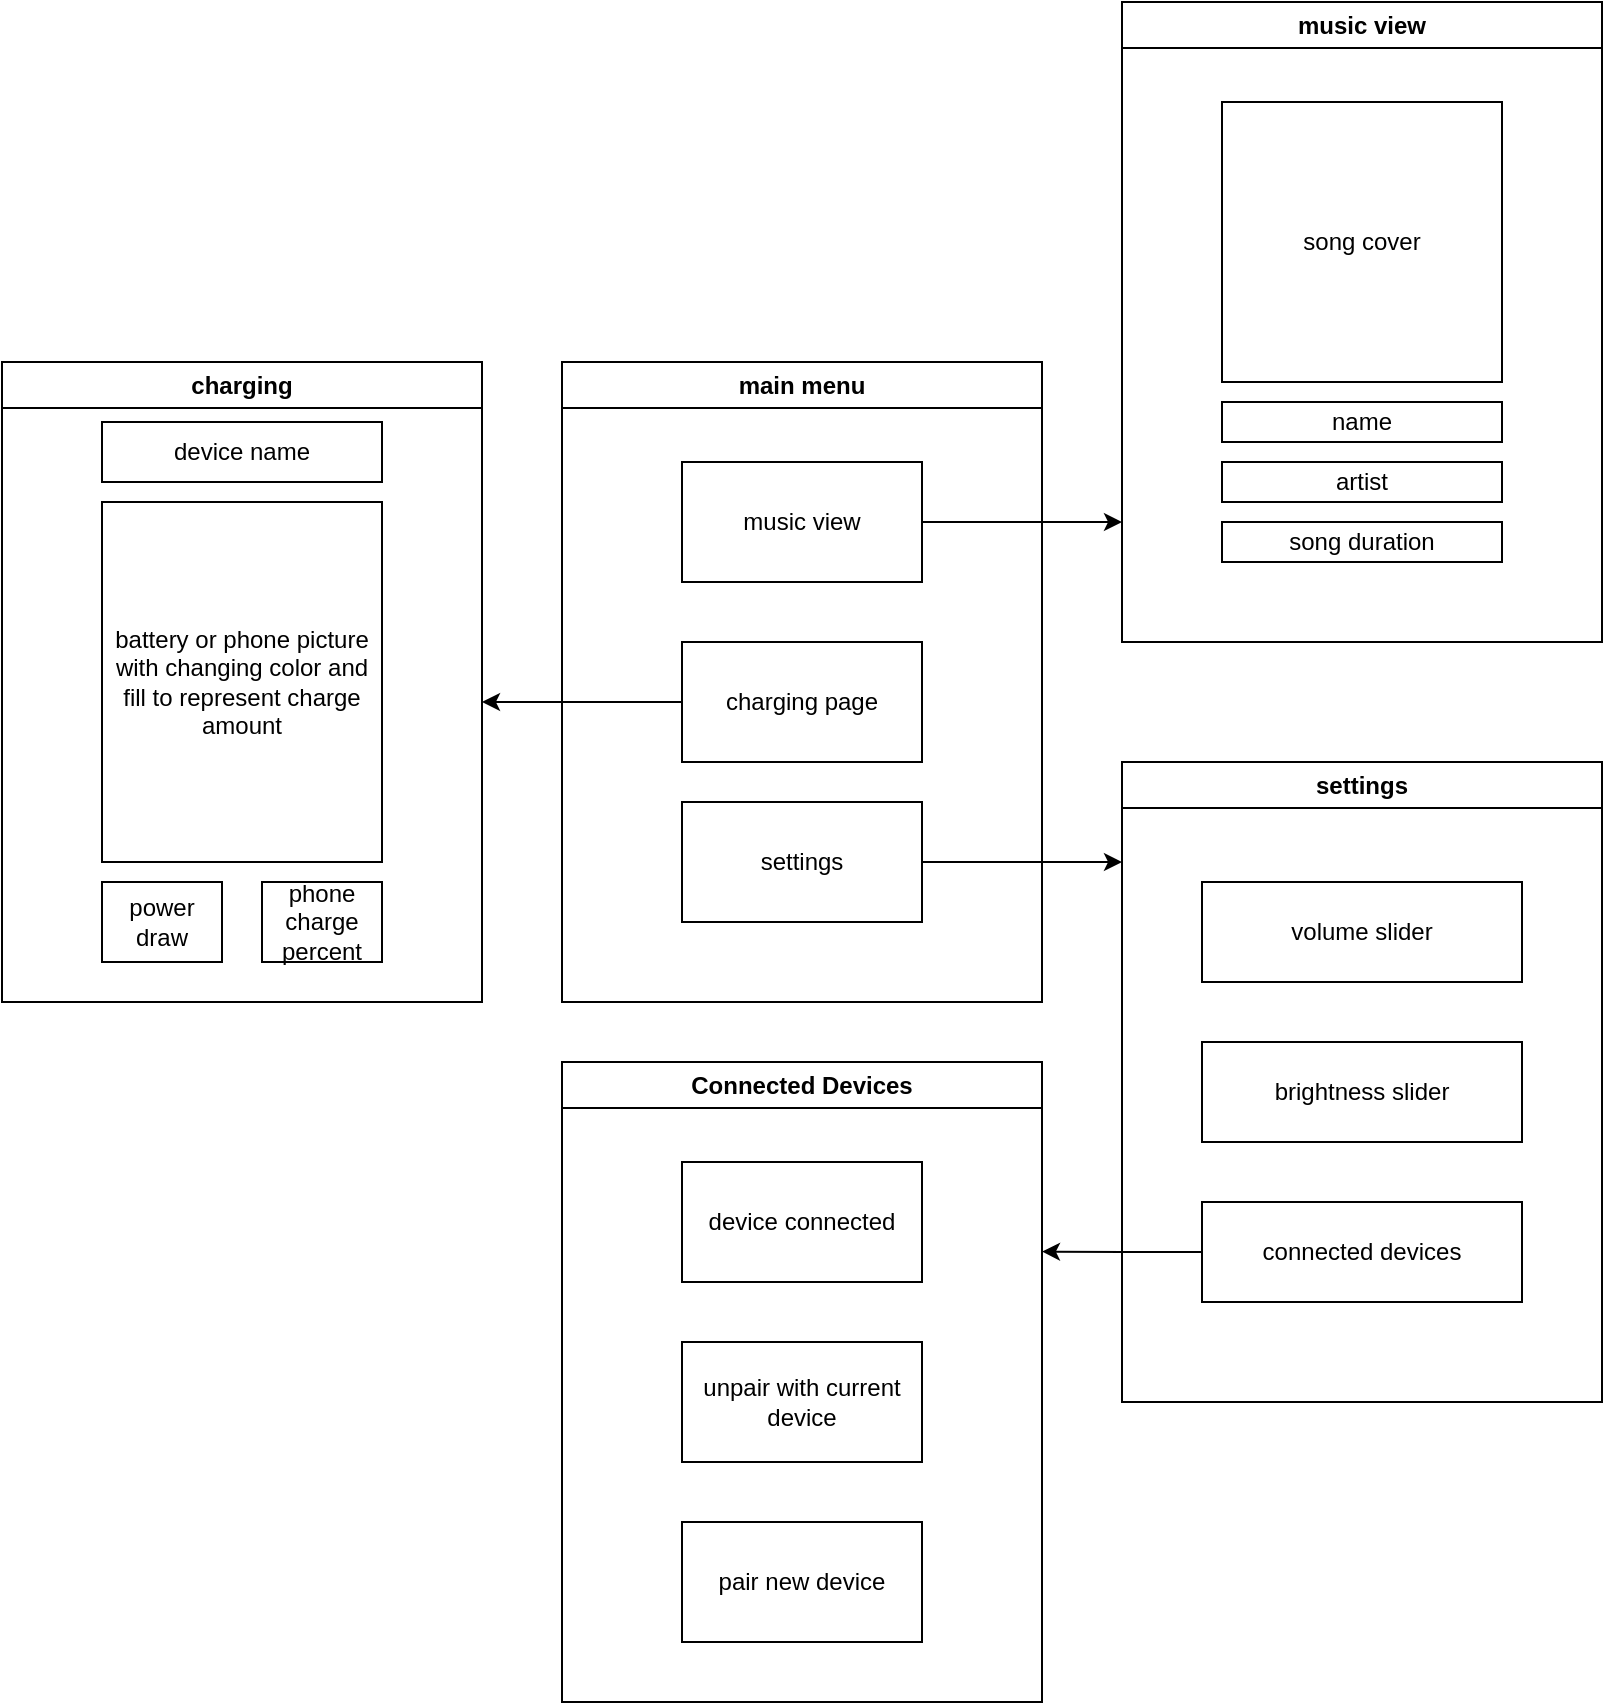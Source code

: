 <mxfile version="24.5.1" type="device">
  <diagram name="Page-1" id="malTbP1XmfNXcqbEqKZ_">
    <mxGraphModel dx="1434" dy="854" grid="1" gridSize="10" guides="1" tooltips="1" connect="1" arrows="1" fold="1" page="1" pageScale="1" pageWidth="850" pageHeight="1100" math="0" shadow="0">
      <root>
        <mxCell id="0" />
        <mxCell id="1" parent="0" />
        <mxCell id="eGnmNRqiCJ5lO6bHO5O7-7" value="" style="edgeStyle=orthogonalEdgeStyle;rounded=0;orthogonalLoop=1;jettySize=auto;html=1;" parent="1" edge="1">
          <mxGeometry relative="1" as="geometry">
            <mxPoint x="430.0" y="290" as="targetPoint" />
          </mxGeometry>
        </mxCell>
        <mxCell id="eGnmNRqiCJ5lO6bHO5O7-26" value="main menu" style="swimlane;whiteSpace=wrap;html=1;" parent="1" vertex="1">
          <mxGeometry x="310" y="420" width="240" height="320" as="geometry" />
        </mxCell>
        <mxCell id="eGnmNRqiCJ5lO6bHO5O7-52" style="edgeStyle=orthogonalEdgeStyle;rounded=0;orthogonalLoop=1;jettySize=auto;html=1;" parent="eGnmNRqiCJ5lO6bHO5O7-26" source="eGnmNRqiCJ5lO6bHO5O7-27" edge="1">
          <mxGeometry relative="1" as="geometry">
            <mxPoint x="280.0" y="80" as="targetPoint" />
          </mxGeometry>
        </mxCell>
        <mxCell id="eGnmNRqiCJ5lO6bHO5O7-27" value="music view" style="whiteSpace=wrap;html=1;" parent="eGnmNRqiCJ5lO6bHO5O7-26" vertex="1">
          <mxGeometry x="60" y="50" width="120" height="60" as="geometry" />
        </mxCell>
        <mxCell id="eGnmNRqiCJ5lO6bHO5O7-50" style="edgeStyle=orthogonalEdgeStyle;rounded=0;orthogonalLoop=1;jettySize=auto;html=1;exitX=0;exitY=0.5;exitDx=0;exitDy=0;" parent="eGnmNRqiCJ5lO6bHO5O7-26" source="eGnmNRqiCJ5lO6bHO5O7-30" edge="1">
          <mxGeometry relative="1" as="geometry">
            <mxPoint x="-40" y="170" as="targetPoint" />
          </mxGeometry>
        </mxCell>
        <mxCell id="eGnmNRqiCJ5lO6bHO5O7-30" value="charging page" style="whiteSpace=wrap;html=1;" parent="eGnmNRqiCJ5lO6bHO5O7-26" vertex="1">
          <mxGeometry x="60" y="140" width="120" height="60" as="geometry" />
        </mxCell>
        <mxCell id="eGnmNRqiCJ5lO6bHO5O7-51" style="edgeStyle=orthogonalEdgeStyle;rounded=0;orthogonalLoop=1;jettySize=auto;html=1;" parent="eGnmNRqiCJ5lO6bHO5O7-26" source="eGnmNRqiCJ5lO6bHO5O7-29" edge="1">
          <mxGeometry relative="1" as="geometry">
            <mxPoint x="280.0" y="250" as="targetPoint" />
          </mxGeometry>
        </mxCell>
        <mxCell id="eGnmNRqiCJ5lO6bHO5O7-29" value="settings" style="whiteSpace=wrap;html=1;" parent="eGnmNRqiCJ5lO6bHO5O7-26" vertex="1">
          <mxGeometry x="60" y="220" width="120" height="60" as="geometry" />
        </mxCell>
        <mxCell id="eGnmNRqiCJ5lO6bHO5O7-32" value="settings" style="swimlane;whiteSpace=wrap;html=1;" parent="1" vertex="1">
          <mxGeometry x="590" y="620" width="240" height="320" as="geometry" />
        </mxCell>
        <mxCell id="eGnmNRqiCJ5lO6bHO5O7-44" value="volume slider" style="whiteSpace=wrap;html=1;" parent="eGnmNRqiCJ5lO6bHO5O7-32" vertex="1">
          <mxGeometry x="40" y="60" width="160" height="50" as="geometry" />
        </mxCell>
        <mxCell id="eGnmNRqiCJ5lO6bHO5O7-45" value="brightness slider" style="whiteSpace=wrap;html=1;" parent="eGnmNRqiCJ5lO6bHO5O7-32" vertex="1">
          <mxGeometry x="40" y="140" width="160" height="50" as="geometry" />
        </mxCell>
        <mxCell id="eGnmNRqiCJ5lO6bHO5O7-57" style="edgeStyle=orthogonalEdgeStyle;rounded=0;orthogonalLoop=1;jettySize=auto;html=1;exitX=0;exitY=0.5;exitDx=0;exitDy=0;" parent="eGnmNRqiCJ5lO6bHO5O7-32" source="eGnmNRqiCJ5lO6bHO5O7-47" edge="1">
          <mxGeometry relative="1" as="geometry">
            <mxPoint x="-40.0" y="244.793" as="targetPoint" />
          </mxGeometry>
        </mxCell>
        <mxCell id="eGnmNRqiCJ5lO6bHO5O7-47" value="connected devices" style="whiteSpace=wrap;html=1;" parent="eGnmNRqiCJ5lO6bHO5O7-32" vertex="1">
          <mxGeometry x="40" y="220" width="160" height="50" as="geometry" />
        </mxCell>
        <mxCell id="eGnmNRqiCJ5lO6bHO5O7-33" value="charging" style="swimlane;whiteSpace=wrap;html=1;" parent="1" vertex="1">
          <mxGeometry x="30" y="420" width="240" height="320" as="geometry" />
        </mxCell>
        <mxCell id="eGnmNRqiCJ5lO6bHO5O7-36" value="battery or phone picture with changing color and fill to represent charge amount" style="whiteSpace=wrap;html=1;" parent="eGnmNRqiCJ5lO6bHO5O7-33" vertex="1">
          <mxGeometry x="50" y="70" width="140" height="180" as="geometry" />
        </mxCell>
        <mxCell id="eGnmNRqiCJ5lO6bHO5O7-37" value="device name" style="whiteSpace=wrap;html=1;" parent="eGnmNRqiCJ5lO6bHO5O7-33" vertex="1">
          <mxGeometry x="50" y="30" width="140" height="30" as="geometry" />
        </mxCell>
        <mxCell id="eGnmNRqiCJ5lO6bHO5O7-38" value="power draw" style="whiteSpace=wrap;html=1;" parent="eGnmNRqiCJ5lO6bHO5O7-33" vertex="1">
          <mxGeometry x="50" y="260" width="60" height="40" as="geometry" />
        </mxCell>
        <mxCell id="eGnmNRqiCJ5lO6bHO5O7-35" value="phone charge percent" style="whiteSpace=wrap;html=1;" parent="eGnmNRqiCJ5lO6bHO5O7-33" vertex="1">
          <mxGeometry x="130" y="260" width="60" height="40" as="geometry" />
        </mxCell>
        <mxCell id="eGnmNRqiCJ5lO6bHO5O7-34" value="music view" style="swimlane;whiteSpace=wrap;html=1;" parent="1" vertex="1">
          <mxGeometry x="590" y="240" width="240" height="320" as="geometry" />
        </mxCell>
        <mxCell id="eGnmNRqiCJ5lO6bHO5O7-39" value="song cover" style="whiteSpace=wrap;html=1;" parent="eGnmNRqiCJ5lO6bHO5O7-34" vertex="1">
          <mxGeometry x="50" y="50" width="140" height="140" as="geometry" />
        </mxCell>
        <mxCell id="eGnmNRqiCJ5lO6bHO5O7-40" value="name" style="whiteSpace=wrap;html=1;" parent="eGnmNRqiCJ5lO6bHO5O7-34" vertex="1">
          <mxGeometry x="50" y="200" width="140" height="20" as="geometry" />
        </mxCell>
        <mxCell id="eGnmNRqiCJ5lO6bHO5O7-41" value="artist" style="whiteSpace=wrap;html=1;" parent="eGnmNRqiCJ5lO6bHO5O7-34" vertex="1">
          <mxGeometry x="50" y="230" width="140" height="20" as="geometry" />
        </mxCell>
        <mxCell id="eGnmNRqiCJ5lO6bHO5O7-43" value="song duration" style="whiteSpace=wrap;html=1;" parent="eGnmNRqiCJ5lO6bHO5O7-34" vertex="1">
          <mxGeometry x="50" y="260" width="140" height="20" as="geometry" />
        </mxCell>
        <mxCell id="eGnmNRqiCJ5lO6bHO5O7-53" value="Connected Devices" style="swimlane;whiteSpace=wrap;html=1;" parent="1" vertex="1">
          <mxGeometry x="310" y="770" width="240" height="320" as="geometry" />
        </mxCell>
        <mxCell id="eGnmNRqiCJ5lO6bHO5O7-54" value="device connected" style="whiteSpace=wrap;html=1;" parent="eGnmNRqiCJ5lO6bHO5O7-53" vertex="1">
          <mxGeometry x="60" y="50" width="120" height="60" as="geometry" />
        </mxCell>
        <mxCell id="eGnmNRqiCJ5lO6bHO5O7-55" value="unpair with current device" style="whiteSpace=wrap;html=1;" parent="eGnmNRqiCJ5lO6bHO5O7-53" vertex="1">
          <mxGeometry x="60" y="140" width="120" height="60" as="geometry" />
        </mxCell>
        <mxCell id="eGnmNRqiCJ5lO6bHO5O7-56" value="pair new device" style="whiteSpace=wrap;html=1;" parent="eGnmNRqiCJ5lO6bHO5O7-53" vertex="1">
          <mxGeometry x="60" y="230" width="120" height="60" as="geometry" />
        </mxCell>
      </root>
    </mxGraphModel>
  </diagram>
</mxfile>
